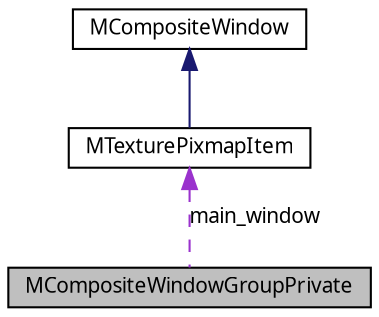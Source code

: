 digraph G
{
  edge [fontname="FreeSans.ttf",fontsize="10",labelfontname="FreeSans.ttf",labelfontsize="10"];
  node [fontname="FreeSans.ttf",fontsize="10",shape=record];
  Node1 [label="MCompositeWindowGroupPrivate",height=0.2,width=0.4,color="black", fillcolor="grey75", style="filled" fontcolor="black"];
  Node2 -> Node1 [dir=back,color="darkorchid3",fontsize="10",style="dashed",label="main_window",fontname="FreeSans.ttf"];
  Node2 [label="MTexturePixmapItem",height=0.2,width=0.4,color="black", fillcolor="white", style="filled",URL="$class_m_texture_pixmap_item.html"];
  Node3 -> Node2 [dir=back,color="midnightblue",fontsize="10",style="solid",fontname="FreeSans.ttf"];
  Node3 [label="MCompositeWindow",height=0.2,width=0.4,color="black", fillcolor="white", style="filled",URL="$class_m_composite_window.html"];
}
